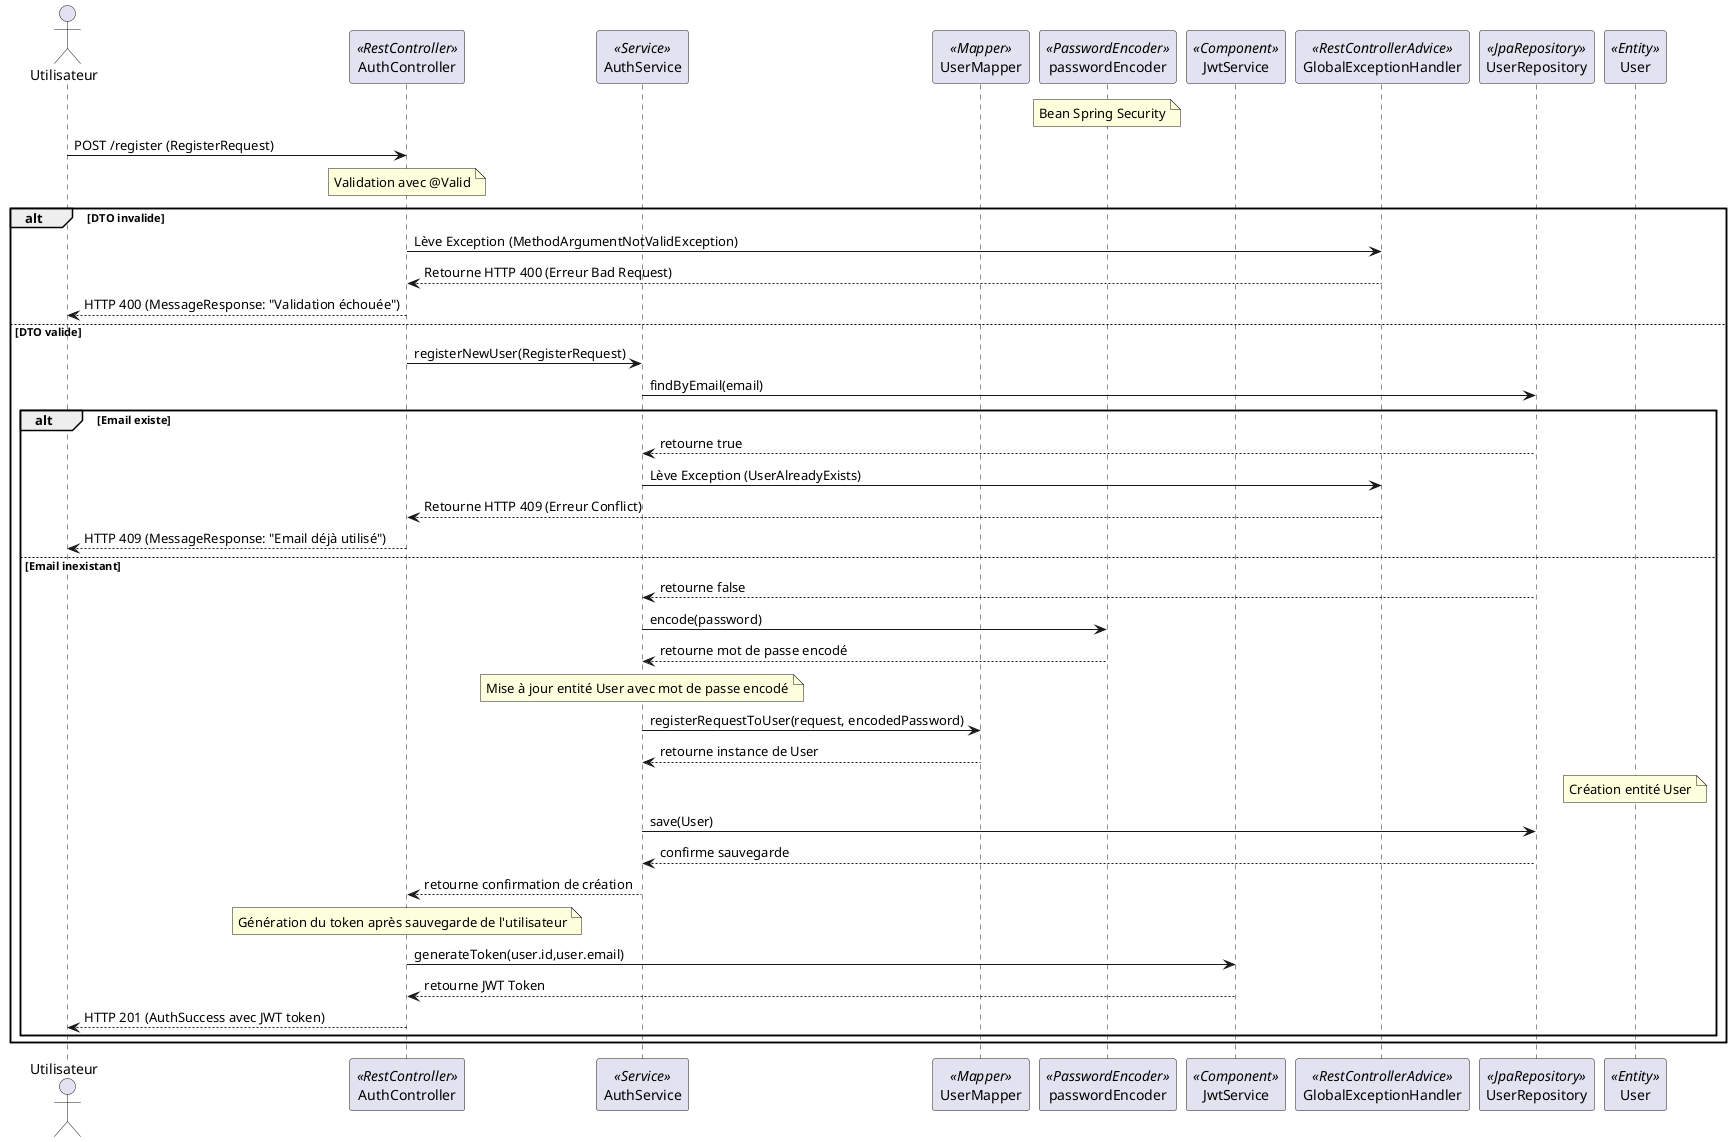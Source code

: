 @startuml
actor Utilisateur
participant AuthController <<RestController>>
participant AuthService <<Service>>
participant UserMapper <<Mapper>>
participant passwordEncoder <<PasswordEncoder>>
note over passwordEncoder : Bean Spring Security
participant JwtService <<Component>>
participant GlobalExceptionHandler <<RestControllerAdvice>>
participant UserRepository <<JpaRepository>>
participant User <<Entity>>

Utilisateur -> AuthController : POST /register (RegisterRequest)
note over AuthController : Validation avec @Valid
alt DTO invalide
    AuthController -> GlobalExceptionHandler : Lève Exception (MethodArgumentNotValidException)
    GlobalExceptionHandler --> AuthController : Retourne HTTP 400 (Erreur Bad Request)
    AuthController --> Utilisateur : HTTP 400 (MessageResponse: "Validation échouée")
else DTO valide
    AuthController -> AuthService : registerNewUser(RegisterRequest)
    AuthService -> UserRepository : findByEmail(email)
    alt Email existe
        UserRepository --> AuthService : retourne true
        AuthService -> GlobalExceptionHandler : Lève Exception (UserAlreadyExists)
        GlobalExceptionHandler --> AuthController : Retourne HTTP 409 (Erreur Conflict)
        AuthController --> Utilisateur : HTTP 409 (MessageResponse: "Email déjà utilisé")
    else Email inexistant
        UserRepository --> AuthService : retourne false
        AuthService -> passwordEncoder : encode(password)
        passwordEncoder --> AuthService : retourne mot de passe encodé
        note over AuthService : Mise à jour entité User avec mot de passe encodé
        AuthService -> UserMapper : registerRequestToUser(request, encodedPassword)
        UserMapper --> AuthService : retourne instance de User
        note over User : Création entité User
        AuthService -> UserRepository : save(User)
        UserRepository --> AuthService : confirme sauvegarde
        AuthService --> AuthController : retourne confirmation de création
        note over AuthController : Génération du token après sauvegarde de l'utilisateur
        AuthController -> JwtService : generateToken(user.id,user.email)
        JwtService --> AuthController : retourne JWT Token
        AuthController --> Utilisateur : HTTP 201 (AuthSuccess avec JWT token)
    end
end
@enduml